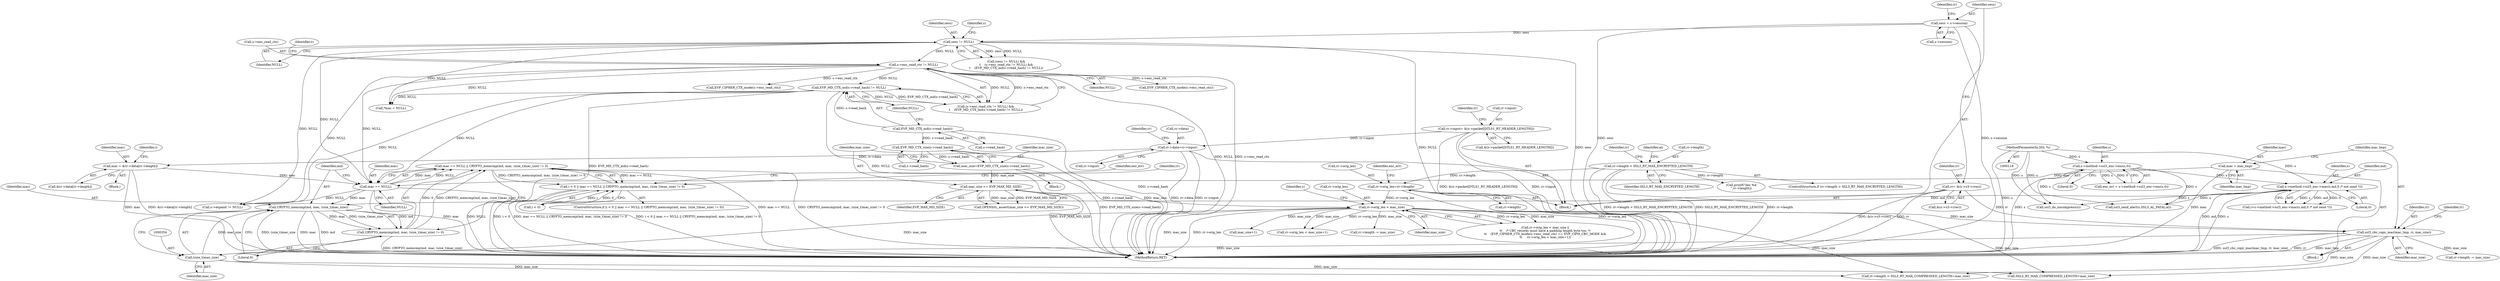 digraph "0_openssl_103b171d8fc282ef435f8de9afbf7782e312961f_2@API" {
"1000345" [label="(Call,mac == NULL || CRYPTO_memcmp(md, mac, (size_t)mac_size) != 0)"];
"1000346" [label="(Call,mac == NULL)"];
"1000305" [label="(Call,mac = mac_tmp)"];
"1000324" [label="(Call,mac = &rr->data[rr->length])"];
"1000165" [label="(Call,rr->data=rr->input)"];
"1000141" [label="(Call,rr->input= &(s->packet[DTLS1_RT_HEADER_LENGTH]))"];
"1000246" [label="(Call,EVP_MD_CTX_md(s->read_hash) != NULL)"];
"1000247" [label="(Call,EVP_MD_CTX_md(s->read_hash))"];
"1000241" [label="(Call,s->enc_read_ctx != NULL)"];
"1000237" [label="(Call,sess != NULL)"];
"1000136" [label="(Call,sess = s->session)"];
"1000349" [label="(Call,CRYPTO_memcmp(md, mac, (size_t)mac_size) != 0)"];
"1000350" [label="(Call,CRYPTO_memcmp(md, mac, (size_t)mac_size))"];
"1000336" [label="(Call,s->method->ssl3_enc->mac(s,md,0 /* not send */))"];
"1000181" [label="(Call,s->method->ssl3_enc->enc(s,0))"];
"1000119" [label="(MethodParameterIn,SSL *s)"];
"1000353" [label="(Call,(size_t)mac_size)"];
"1000308" [label="(Call,ssl3_cbc_copy_mac(mac_tmp, rr, mac_size))"];
"1000128" [label="(Call,rr= &(s->s3->rrec))"];
"1000270" [label="(Call,rr->orig_len < mac_size)"];
"1000172" [label="(Call,rr->orig_len=rr->length)"];
"1000152" [label="(Call,rr->length > SSL3_RT_MAX_ENCRYPTED_LENGTH)"];
"1000265" [label="(Call,mac_size <= EVP_MAX_MD_SIZE)"];
"1000258" [label="(Call,mac_size=EVP_MD_CTX_size(s->read_hash))"];
"1000260" [label="(Call,EVP_MD_CTX_size(s->read_hash))"];
"1000341" [label="(Call,i < 0 || mac == NULL || CRYPTO_memcmp(md, mac, (size_t)mac_size) != 0)"];
"1000173" [label="(Call,rr->orig_len)"];
"1000345" [label="(Call,mac == NULL || CRYPTO_memcmp(md, mac, (size_t)mac_size) != 0)"];
"1000348" [label="(Identifier,NULL)"];
"1000310" [label="(Identifier,rr)"];
"1000456" [label="(MethodReturn,RET)"];
"1000200" [label="(Call,printf(\"dec %d\n\",rr->length))"];
"1000341" [label="(Call,i < 0 || mac == NULL || CRYPTO_memcmp(md, mac, (size_t)mac_size) != 0)"];
"1000174" [label="(Identifier,rr)"];
"1000318" [label="(Block,)"];
"1000242" [label="(Call,s->enc_read_ctx)"];
"1000128" [label="(Call,rr= &(s->s3->rrec))"];
"1000269" [label="(Call,rr->orig_len < mac_size ||\n\t\t    /* CBC records must have a padding length byte too. */\n\t\t    (EVP_CIPHER_CTX_mode(s->enc_read_ctx) == EVP_CIPH_CBC_MODE &&\n\t\t     rr->orig_len < mac_size+1))"];
"1000307" [label="(Identifier,mac_tmp)"];
"1000258" [label="(Call,mac_size=EVP_MD_CTX_size(s->read_hash))"];
"1000169" [label="(Call,rr->input)"];
"1000120" [label="(Block,)"];
"1000356" [label="(Literal,0)"];
"1000238" [label="(Identifier,sess)"];
"1000267" [label="(Identifier,EVP_MAX_MD_SIZE)"];
"1000306" [label="(Identifier,mac)"];
"1000119" [label="(MethodParameterIn,SSL *s)"];
"1000266" [label="(Identifier,mac_size)"];
"1000159" [label="(Identifier,al)"];
"1000412" [label="(Call,ssl3_do_uncompress(s))"];
"1000349" [label="(Call,CRYPTO_memcmp(md, mac, (size_t)mac_size) != 0)"];
"1000270" [label="(Call,rr->orig_len < mac_size)"];
"1000236" [label="(Call,(sess != NULL) &&\n\t    (s->enc_read_ctx != NULL) &&\n\t    (EVP_MD_CTX_md(s->read_hash) != NULL))"];
"1000251" [label="(Identifier,NULL)"];
"1000314" [label="(Identifier,rr)"];
"1000152" [label="(Call,rr->length > SSL3_RT_MAX_ENCRYPTED_LENGTH)"];
"1000154" [label="(Identifier,rr)"];
"1000130" [label="(Call,&(s->s3->rrec))"];
"1000264" [label="(Call,OPENSSL_assert(mac_size <= EVP_MAX_MD_SIZE))"];
"1000309" [label="(Identifier,mac_tmp)"];
"1000304" [label="(Block,)"];
"1000286" [label="(Call,mac_size+1)"];
"1000156" [label="(Identifier,SSL3_RT_MAX_ENCRYPTED_LENGTH)"];
"1000353" [label="(Call,(size_t)mac_size)"];
"1000334" [label="(Call,i=s->method->ssl3_enc->mac(s,md,0 /* not send */))"];
"1000145" [label="(Call,&(s->packet[DTLS1_RT_HEADER_LENGTH]))"];
"1000249" [label="(Identifier,s)"];
"1000352" [label="(Identifier,mac)"];
"1000141" [label="(Call,rr->input= &(s->packet[DTLS1_RT_HEADER_LENGTH]))"];
"1000239" [label="(Identifier,NULL)"];
"1000136" [label="(Call,sess = s->session)"];
"1000335" [label="(Identifier,i)"];
"1000151" [label="(ControlStructure,if (rr->length > SSL3_RT_MAX_ENCRYPTED_LENGTH))"];
"1000319" [label="(Call,rr->length -= mac_size)"];
"1000346" [label="(Call,mac == NULL)"];
"1000260" [label="(Call,EVP_MD_CTX_size(s->read_hash))"];
"1000277" [label="(Call,EVP_CIPHER_CTX_mode(s->enc_read_ctx))"];
"1000449" [label="(Call,ssl3_send_alert(s,SSL3_AL_FATAL,al))"];
"1000241" [label="(Call,s->enc_read_ctx != NULL)"];
"1000366" [label="(Call,SSL3_RT_MAX_COMPRESSED_LENGTH+mac_size)"];
"1000153" [label="(Call,rr->length)"];
"1000274" [label="(Identifier,mac_size)"];
"1000337" [label="(Identifier,s)"];
"1000362" [label="(Call,rr->length > SSL3_RT_MAX_COMPRESSED_LENGTH+mac_size)"];
"1000246" [label="(Call,EVP_MD_CTX_md(s->read_hash) != NULL)"];
"1000347" [label="(Identifier,mac)"];
"1000265" [label="(Call,mac_size <= EVP_MAX_MD_SIZE)"];
"1000305" [label="(Call,mac = mac_tmp)"];
"1000338" [label="(Identifier,md)"];
"1000350" [label="(Call,CRYPTO_memcmp(md, mac, (size_t)mac_size))"];
"1000355" [label="(Identifier,mac_size)"];
"1000245" [label="(Identifier,NULL)"];
"1000143" [label="(Identifier,rr)"];
"1000308" [label="(Call,ssl3_cbc_copy_mac(mac_tmp, rr, mac_size))"];
"1000172" [label="(Call,rr->orig_len=rr->length)"];
"1000182" [label="(Identifier,s)"];
"1000351" [label="(Identifier,md)"];
"1000390" [label="(Call,s->expand != NULL)"];
"1000167" [label="(Identifier,rr)"];
"1000183" [label="(Literal,0)"];
"1000247" [label="(Call,EVP_MD_CTX_md(s->read_hash))"];
"1000138" [label="(Call,s->session)"];
"1000340" [label="(ControlStructure,if (i < 0 || mac == NULL || CRYPTO_memcmp(md, mac, (size_t)mac_size) != 0))"];
"1000179" [label="(Call,enc_err = s->method->ssl3_enc->enc(s,0))"];
"1000248" [label="(Call,s->read_hash)"];
"1000180" [label="(Identifier,enc_err)"];
"1000240" [label="(Call,(s->enc_read_ctx != NULL) &&\n\t    (EVP_MD_CTX_md(s->read_hash) != NULL))"];
"1000325" [label="(Identifier,mac)"];
"1000137" [label="(Identifier,sess)"];
"1000326" [label="(Call,&rr->data[rr->length])"];
"1000324" [label="(Call,mac = &rr->data[rr->length])"];
"1000271" [label="(Call,rr->orig_len)"];
"1000254" [label="(Call,*mac = NULL)"];
"1000312" [label="(Call,rr->length -= mac_size)"];
"1000336" [label="(Call,s->method->ssl3_enc->mac(s,md,0 /* not send */))"];
"1000339" [label="(Literal,0)"];
"1000282" [label="(Call,rr->orig_len < mac_size+1)"];
"1000342" [label="(Call,i < 0)"];
"1000364" [label="(Identifier,rr)"];
"1000142" [label="(Call,rr->input)"];
"1000279" [label="(Identifier,s)"];
"1000176" [label="(Call,rr->length)"];
"1000261" [label="(Call,s->read_hash)"];
"1000252" [label="(Block,)"];
"1000129" [label="(Identifier,rr)"];
"1000237" [label="(Call,sess != NULL)"];
"1000299" [label="(Call,EVP_CIPHER_CTX_mode(s->enc_read_ctx))"];
"1000311" [label="(Identifier,mac_size)"];
"1000259" [label="(Identifier,mac_size)"];
"1000181" [label="(Call,s->method->ssl3_enc->enc(s,0))"];
"1000358" [label="(Identifier,enc_err)"];
"1000166" [label="(Call,rr->data)"];
"1000165" [label="(Call,rr->data=rr->input)"];
"1000243" [label="(Identifier,s)"];
"1000345" -> "1000341"  [label="AST: "];
"1000345" -> "1000346"  [label="CFG: "];
"1000345" -> "1000349"  [label="CFG: "];
"1000346" -> "1000345"  [label="AST: "];
"1000349" -> "1000345"  [label="AST: "];
"1000341" -> "1000345"  [label="CFG: "];
"1000345" -> "1000456"  [label="DDG: CRYPTO_memcmp(md, mac, (size_t)mac_size) != 0"];
"1000345" -> "1000456"  [label="DDG: mac == NULL"];
"1000345" -> "1000341"  [label="DDG: mac == NULL"];
"1000345" -> "1000341"  [label="DDG: CRYPTO_memcmp(md, mac, (size_t)mac_size) != 0"];
"1000346" -> "1000345"  [label="DDG: mac"];
"1000346" -> "1000345"  [label="DDG: NULL"];
"1000349" -> "1000345"  [label="DDG: CRYPTO_memcmp(md, mac, (size_t)mac_size)"];
"1000349" -> "1000345"  [label="DDG: 0"];
"1000346" -> "1000348"  [label="CFG: "];
"1000347" -> "1000346"  [label="AST: "];
"1000348" -> "1000346"  [label="AST: "];
"1000351" -> "1000346"  [label="CFG: "];
"1000346" -> "1000456"  [label="DDG: NULL"];
"1000346" -> "1000456"  [label="DDG: mac"];
"1000305" -> "1000346"  [label="DDG: mac"];
"1000324" -> "1000346"  [label="DDG: mac"];
"1000246" -> "1000346"  [label="DDG: NULL"];
"1000237" -> "1000346"  [label="DDG: NULL"];
"1000241" -> "1000346"  [label="DDG: NULL"];
"1000346" -> "1000350"  [label="DDG: mac"];
"1000346" -> "1000390"  [label="DDG: NULL"];
"1000305" -> "1000304"  [label="AST: "];
"1000305" -> "1000307"  [label="CFG: "];
"1000306" -> "1000305"  [label="AST: "];
"1000307" -> "1000305"  [label="AST: "];
"1000309" -> "1000305"  [label="CFG: "];
"1000305" -> "1000456"  [label="DDG: mac"];
"1000324" -> "1000318"  [label="AST: "];
"1000324" -> "1000326"  [label="CFG: "];
"1000325" -> "1000324"  [label="AST: "];
"1000326" -> "1000324"  [label="AST: "];
"1000335" -> "1000324"  [label="CFG: "];
"1000324" -> "1000456"  [label="DDG: &rr->data[rr->length]"];
"1000324" -> "1000456"  [label="DDG: mac"];
"1000165" -> "1000324"  [label="DDG: rr->data"];
"1000165" -> "1000120"  [label="AST: "];
"1000165" -> "1000169"  [label="CFG: "];
"1000166" -> "1000165"  [label="AST: "];
"1000169" -> "1000165"  [label="AST: "];
"1000174" -> "1000165"  [label="CFG: "];
"1000165" -> "1000456"  [label="DDG: rr->input"];
"1000165" -> "1000456"  [label="DDG: rr->data"];
"1000141" -> "1000165"  [label="DDG: rr->input"];
"1000141" -> "1000120"  [label="AST: "];
"1000141" -> "1000145"  [label="CFG: "];
"1000142" -> "1000141"  [label="AST: "];
"1000145" -> "1000141"  [label="AST: "];
"1000154" -> "1000141"  [label="CFG: "];
"1000141" -> "1000456"  [label="DDG: rr->input"];
"1000141" -> "1000456"  [label="DDG: &(s->packet[DTLS1_RT_HEADER_LENGTH])"];
"1000246" -> "1000240"  [label="AST: "];
"1000246" -> "1000251"  [label="CFG: "];
"1000247" -> "1000246"  [label="AST: "];
"1000251" -> "1000246"  [label="AST: "];
"1000240" -> "1000246"  [label="CFG: "];
"1000246" -> "1000456"  [label="DDG: NULL"];
"1000246" -> "1000456"  [label="DDG: EVP_MD_CTX_md(s->read_hash)"];
"1000246" -> "1000240"  [label="DDG: EVP_MD_CTX_md(s->read_hash)"];
"1000246" -> "1000240"  [label="DDG: NULL"];
"1000247" -> "1000246"  [label="DDG: s->read_hash"];
"1000241" -> "1000246"  [label="DDG: NULL"];
"1000246" -> "1000254"  [label="DDG: NULL"];
"1000246" -> "1000390"  [label="DDG: NULL"];
"1000247" -> "1000248"  [label="CFG: "];
"1000248" -> "1000247"  [label="AST: "];
"1000251" -> "1000247"  [label="CFG: "];
"1000247" -> "1000456"  [label="DDG: s->read_hash"];
"1000247" -> "1000260"  [label="DDG: s->read_hash"];
"1000241" -> "1000240"  [label="AST: "];
"1000241" -> "1000245"  [label="CFG: "];
"1000242" -> "1000241"  [label="AST: "];
"1000245" -> "1000241"  [label="AST: "];
"1000249" -> "1000241"  [label="CFG: "];
"1000240" -> "1000241"  [label="CFG: "];
"1000241" -> "1000456"  [label="DDG: s->enc_read_ctx"];
"1000241" -> "1000456"  [label="DDG: NULL"];
"1000241" -> "1000240"  [label="DDG: s->enc_read_ctx"];
"1000241" -> "1000240"  [label="DDG: NULL"];
"1000237" -> "1000241"  [label="DDG: NULL"];
"1000241" -> "1000254"  [label="DDG: NULL"];
"1000241" -> "1000277"  [label="DDG: s->enc_read_ctx"];
"1000241" -> "1000299"  [label="DDG: s->enc_read_ctx"];
"1000241" -> "1000390"  [label="DDG: NULL"];
"1000237" -> "1000236"  [label="AST: "];
"1000237" -> "1000239"  [label="CFG: "];
"1000238" -> "1000237"  [label="AST: "];
"1000239" -> "1000237"  [label="AST: "];
"1000243" -> "1000237"  [label="CFG: "];
"1000236" -> "1000237"  [label="CFG: "];
"1000237" -> "1000456"  [label="DDG: NULL"];
"1000237" -> "1000456"  [label="DDG: sess"];
"1000237" -> "1000236"  [label="DDG: sess"];
"1000237" -> "1000236"  [label="DDG: NULL"];
"1000136" -> "1000237"  [label="DDG: sess"];
"1000237" -> "1000254"  [label="DDG: NULL"];
"1000237" -> "1000390"  [label="DDG: NULL"];
"1000136" -> "1000120"  [label="AST: "];
"1000136" -> "1000138"  [label="CFG: "];
"1000137" -> "1000136"  [label="AST: "];
"1000138" -> "1000136"  [label="AST: "];
"1000143" -> "1000136"  [label="CFG: "];
"1000136" -> "1000456"  [label="DDG: s->session"];
"1000136" -> "1000456"  [label="DDG: sess"];
"1000349" -> "1000356"  [label="CFG: "];
"1000350" -> "1000349"  [label="AST: "];
"1000356" -> "1000349"  [label="AST: "];
"1000349" -> "1000456"  [label="DDG: CRYPTO_memcmp(md, mac, (size_t)mac_size)"];
"1000350" -> "1000349"  [label="DDG: md"];
"1000350" -> "1000349"  [label="DDG: mac"];
"1000350" -> "1000349"  [label="DDG: (size_t)mac_size"];
"1000350" -> "1000353"  [label="CFG: "];
"1000351" -> "1000350"  [label="AST: "];
"1000352" -> "1000350"  [label="AST: "];
"1000353" -> "1000350"  [label="AST: "];
"1000356" -> "1000350"  [label="CFG: "];
"1000350" -> "1000456"  [label="DDG: md"];
"1000350" -> "1000456"  [label="DDG: (size_t)mac_size"];
"1000350" -> "1000456"  [label="DDG: mac"];
"1000336" -> "1000350"  [label="DDG: md"];
"1000353" -> "1000350"  [label="DDG: mac_size"];
"1000336" -> "1000334"  [label="AST: "];
"1000336" -> "1000339"  [label="CFG: "];
"1000337" -> "1000336"  [label="AST: "];
"1000338" -> "1000336"  [label="AST: "];
"1000339" -> "1000336"  [label="AST: "];
"1000334" -> "1000336"  [label="CFG: "];
"1000336" -> "1000456"  [label="DDG: md"];
"1000336" -> "1000456"  [label="DDG: s"];
"1000336" -> "1000334"  [label="DDG: s"];
"1000336" -> "1000334"  [label="DDG: md"];
"1000336" -> "1000334"  [label="DDG: 0"];
"1000181" -> "1000336"  [label="DDG: s"];
"1000119" -> "1000336"  [label="DDG: s"];
"1000336" -> "1000412"  [label="DDG: s"];
"1000336" -> "1000449"  [label="DDG: s"];
"1000181" -> "1000179"  [label="AST: "];
"1000181" -> "1000183"  [label="CFG: "];
"1000182" -> "1000181"  [label="AST: "];
"1000183" -> "1000181"  [label="AST: "];
"1000179" -> "1000181"  [label="CFG: "];
"1000181" -> "1000456"  [label="DDG: s"];
"1000181" -> "1000179"  [label="DDG: s"];
"1000181" -> "1000179"  [label="DDG: 0"];
"1000119" -> "1000181"  [label="DDG: s"];
"1000181" -> "1000412"  [label="DDG: s"];
"1000181" -> "1000449"  [label="DDG: s"];
"1000119" -> "1000118"  [label="AST: "];
"1000119" -> "1000456"  [label="DDG: s"];
"1000119" -> "1000412"  [label="DDG: s"];
"1000119" -> "1000449"  [label="DDG: s"];
"1000353" -> "1000355"  [label="CFG: "];
"1000354" -> "1000353"  [label="AST: "];
"1000355" -> "1000353"  [label="AST: "];
"1000308" -> "1000353"  [label="DDG: mac_size"];
"1000270" -> "1000353"  [label="DDG: mac_size"];
"1000353" -> "1000362"  [label="DDG: mac_size"];
"1000353" -> "1000366"  [label="DDG: mac_size"];
"1000308" -> "1000304"  [label="AST: "];
"1000308" -> "1000311"  [label="CFG: "];
"1000309" -> "1000308"  [label="AST: "];
"1000310" -> "1000308"  [label="AST: "];
"1000311" -> "1000308"  [label="AST: "];
"1000314" -> "1000308"  [label="CFG: "];
"1000308" -> "1000456"  [label="DDG: rr"];
"1000308" -> "1000456"  [label="DDG: mac_tmp"];
"1000308" -> "1000456"  [label="DDG: ssl3_cbc_copy_mac(mac_tmp, rr, mac_size)"];
"1000128" -> "1000308"  [label="DDG: rr"];
"1000270" -> "1000308"  [label="DDG: mac_size"];
"1000308" -> "1000312"  [label="DDG: mac_size"];
"1000308" -> "1000362"  [label="DDG: mac_size"];
"1000308" -> "1000366"  [label="DDG: mac_size"];
"1000128" -> "1000120"  [label="AST: "];
"1000128" -> "1000130"  [label="CFG: "];
"1000129" -> "1000128"  [label="AST: "];
"1000130" -> "1000128"  [label="AST: "];
"1000137" -> "1000128"  [label="CFG: "];
"1000128" -> "1000456"  [label="DDG: &(s->s3->rrec)"];
"1000128" -> "1000456"  [label="DDG: rr"];
"1000270" -> "1000269"  [label="AST: "];
"1000270" -> "1000274"  [label="CFG: "];
"1000271" -> "1000270"  [label="AST: "];
"1000274" -> "1000270"  [label="AST: "];
"1000279" -> "1000270"  [label="CFG: "];
"1000269" -> "1000270"  [label="CFG: "];
"1000270" -> "1000456"  [label="DDG: mac_size"];
"1000270" -> "1000456"  [label="DDG: rr->orig_len"];
"1000270" -> "1000269"  [label="DDG: rr->orig_len"];
"1000270" -> "1000269"  [label="DDG: mac_size"];
"1000172" -> "1000270"  [label="DDG: rr->orig_len"];
"1000265" -> "1000270"  [label="DDG: mac_size"];
"1000270" -> "1000282"  [label="DDG: rr->orig_len"];
"1000270" -> "1000282"  [label="DDG: mac_size"];
"1000270" -> "1000286"  [label="DDG: mac_size"];
"1000270" -> "1000319"  [label="DDG: mac_size"];
"1000270" -> "1000362"  [label="DDG: mac_size"];
"1000270" -> "1000366"  [label="DDG: mac_size"];
"1000172" -> "1000120"  [label="AST: "];
"1000172" -> "1000176"  [label="CFG: "];
"1000173" -> "1000172"  [label="AST: "];
"1000176" -> "1000172"  [label="AST: "];
"1000180" -> "1000172"  [label="CFG: "];
"1000172" -> "1000456"  [label="DDG: rr->orig_len"];
"1000152" -> "1000172"  [label="DDG: rr->length"];
"1000152" -> "1000151"  [label="AST: "];
"1000152" -> "1000156"  [label="CFG: "];
"1000153" -> "1000152"  [label="AST: "];
"1000156" -> "1000152"  [label="AST: "];
"1000159" -> "1000152"  [label="CFG: "];
"1000167" -> "1000152"  [label="CFG: "];
"1000152" -> "1000456"  [label="DDG: rr->length > SSL3_RT_MAX_ENCRYPTED_LENGTH"];
"1000152" -> "1000456"  [label="DDG: rr->length"];
"1000152" -> "1000456"  [label="DDG: SSL3_RT_MAX_ENCRYPTED_LENGTH"];
"1000152" -> "1000200"  [label="DDG: rr->length"];
"1000265" -> "1000264"  [label="AST: "];
"1000265" -> "1000267"  [label="CFG: "];
"1000266" -> "1000265"  [label="AST: "];
"1000267" -> "1000265"  [label="AST: "];
"1000264" -> "1000265"  [label="CFG: "];
"1000265" -> "1000456"  [label="DDG: EVP_MAX_MD_SIZE"];
"1000265" -> "1000264"  [label="DDG: mac_size"];
"1000265" -> "1000264"  [label="DDG: EVP_MAX_MD_SIZE"];
"1000258" -> "1000265"  [label="DDG: mac_size"];
"1000258" -> "1000252"  [label="AST: "];
"1000258" -> "1000260"  [label="CFG: "];
"1000259" -> "1000258"  [label="AST: "];
"1000260" -> "1000258"  [label="AST: "];
"1000266" -> "1000258"  [label="CFG: "];
"1000258" -> "1000456"  [label="DDG: EVP_MD_CTX_size(s->read_hash)"];
"1000260" -> "1000258"  [label="DDG: s->read_hash"];
"1000260" -> "1000261"  [label="CFG: "];
"1000261" -> "1000260"  [label="AST: "];
"1000260" -> "1000456"  [label="DDG: s->read_hash"];
"1000341" -> "1000340"  [label="AST: "];
"1000341" -> "1000342"  [label="CFG: "];
"1000342" -> "1000341"  [label="AST: "];
"1000358" -> "1000341"  [label="CFG: "];
"1000364" -> "1000341"  [label="CFG: "];
"1000341" -> "1000456"  [label="DDG: i < 0"];
"1000341" -> "1000456"  [label="DDG: mac == NULL || CRYPTO_memcmp(md, mac, (size_t)mac_size) != 0"];
"1000341" -> "1000456"  [label="DDG: i < 0 || mac == NULL || CRYPTO_memcmp(md, mac, (size_t)mac_size) != 0"];
"1000342" -> "1000341"  [label="DDG: i"];
"1000342" -> "1000341"  [label="DDG: 0"];
}
